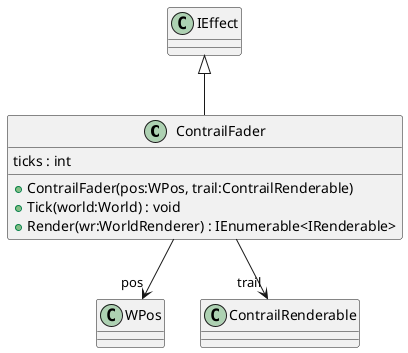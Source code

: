 @startuml
class ContrailFader {
    ticks : int
    + ContrailFader(pos:WPos, trail:ContrailRenderable)
    + Tick(world:World) : void
    + Render(wr:WorldRenderer) : IEnumerable<IRenderable>
}
IEffect <|-- ContrailFader
ContrailFader --> "pos" WPos
ContrailFader --> "trail" ContrailRenderable
@enduml
